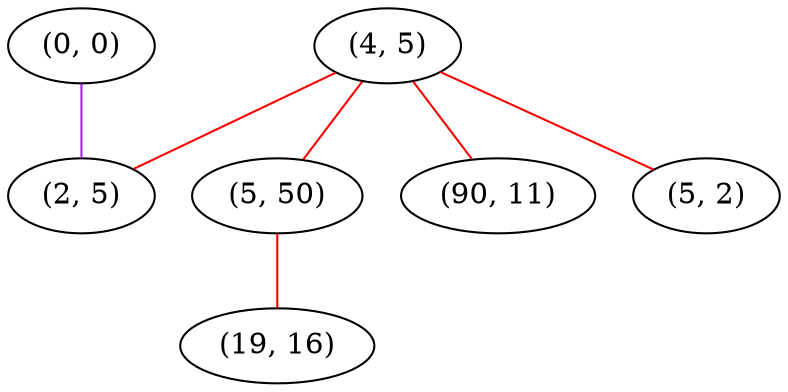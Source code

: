 graph "" {
"(0, 0)";
"(4, 5)";
"(5, 50)";
"(19, 16)";
"(90, 11)";
"(2, 5)";
"(5, 2)";
"(0, 0)" -- "(2, 5)"  [color=purple, key=0, weight=4];
"(4, 5)" -- "(90, 11)"  [color=red, key=0, weight=1];
"(4, 5)" -- "(2, 5)"  [color=red, key=0, weight=1];
"(4, 5)" -- "(5, 50)"  [color=red, key=0, weight=1];
"(4, 5)" -- "(5, 2)"  [color=red, key=0, weight=1];
"(5, 50)" -- "(19, 16)"  [color=red, key=0, weight=1];
}
